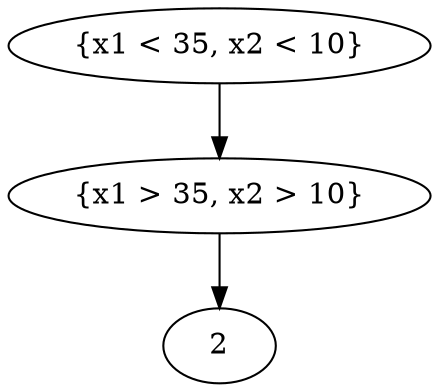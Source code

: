digraph G {
        0 [label="{x1 < 35, x2 < 10}"][init=1][match=0];
        1 [label="{x1 > 35, x2 > 10}"][init=0][match=0];
        2 [init=0][match=1];
        0->1 [guard="{x0 < 10}"];
        1->2 [guard="{x0 < 150}"];
}
